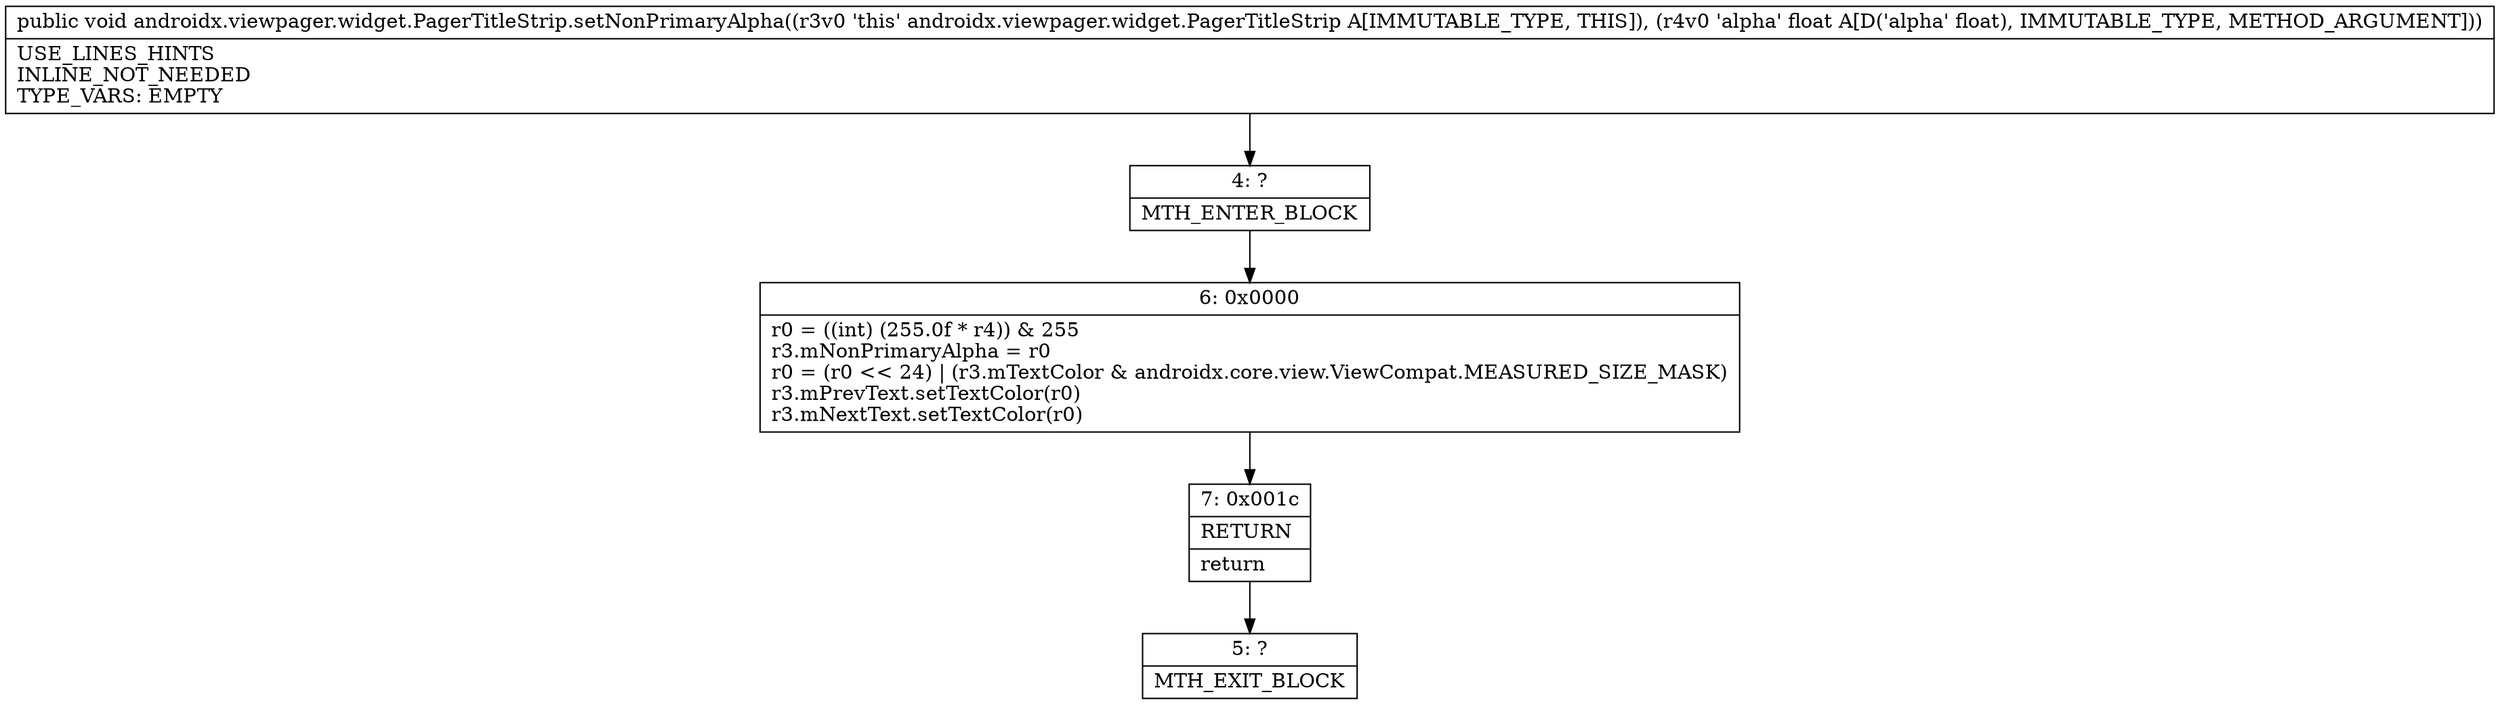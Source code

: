 digraph "CFG forandroidx.viewpager.widget.PagerTitleStrip.setNonPrimaryAlpha(F)V" {
Node_4 [shape=record,label="{4\:\ ?|MTH_ENTER_BLOCK\l}"];
Node_6 [shape=record,label="{6\:\ 0x0000|r0 = ((int) (255.0f * r4)) & 255\lr3.mNonPrimaryAlpha = r0\lr0 = (r0 \<\< 24) \| (r3.mTextColor & androidx.core.view.ViewCompat.MEASURED_SIZE_MASK)\lr3.mPrevText.setTextColor(r0)\lr3.mNextText.setTextColor(r0)\l}"];
Node_7 [shape=record,label="{7\:\ 0x001c|RETURN\l|return\l}"];
Node_5 [shape=record,label="{5\:\ ?|MTH_EXIT_BLOCK\l}"];
MethodNode[shape=record,label="{public void androidx.viewpager.widget.PagerTitleStrip.setNonPrimaryAlpha((r3v0 'this' androidx.viewpager.widget.PagerTitleStrip A[IMMUTABLE_TYPE, THIS]), (r4v0 'alpha' float A[D('alpha' float), IMMUTABLE_TYPE, METHOD_ARGUMENT]))  | USE_LINES_HINTS\lINLINE_NOT_NEEDED\lTYPE_VARS: EMPTY\l}"];
MethodNode -> Node_4;Node_4 -> Node_6;
Node_6 -> Node_7;
Node_7 -> Node_5;
}

